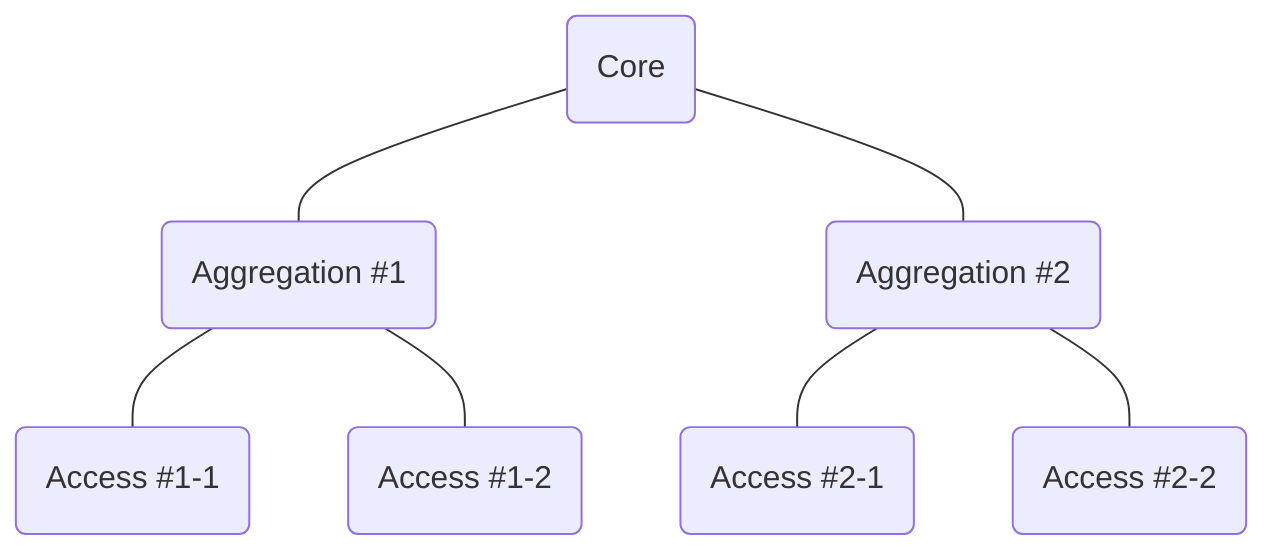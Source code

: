 graph TB
    CORE(Core)
    AGG1(Aggregation #1)
    AGG2(Aggregation #2)
    ACC11(Access #1-1)
    ACC12(Access #1-2)
    ACC21(Access #2-1)
    ACC22(Access #2-2)
    CORE --- AGG1
    CORE --- AGG2
    AGG1 --- ACC11
    AGG1 --- ACC12
    AGG2 --- ACC21
    AGG2 --- ACC22